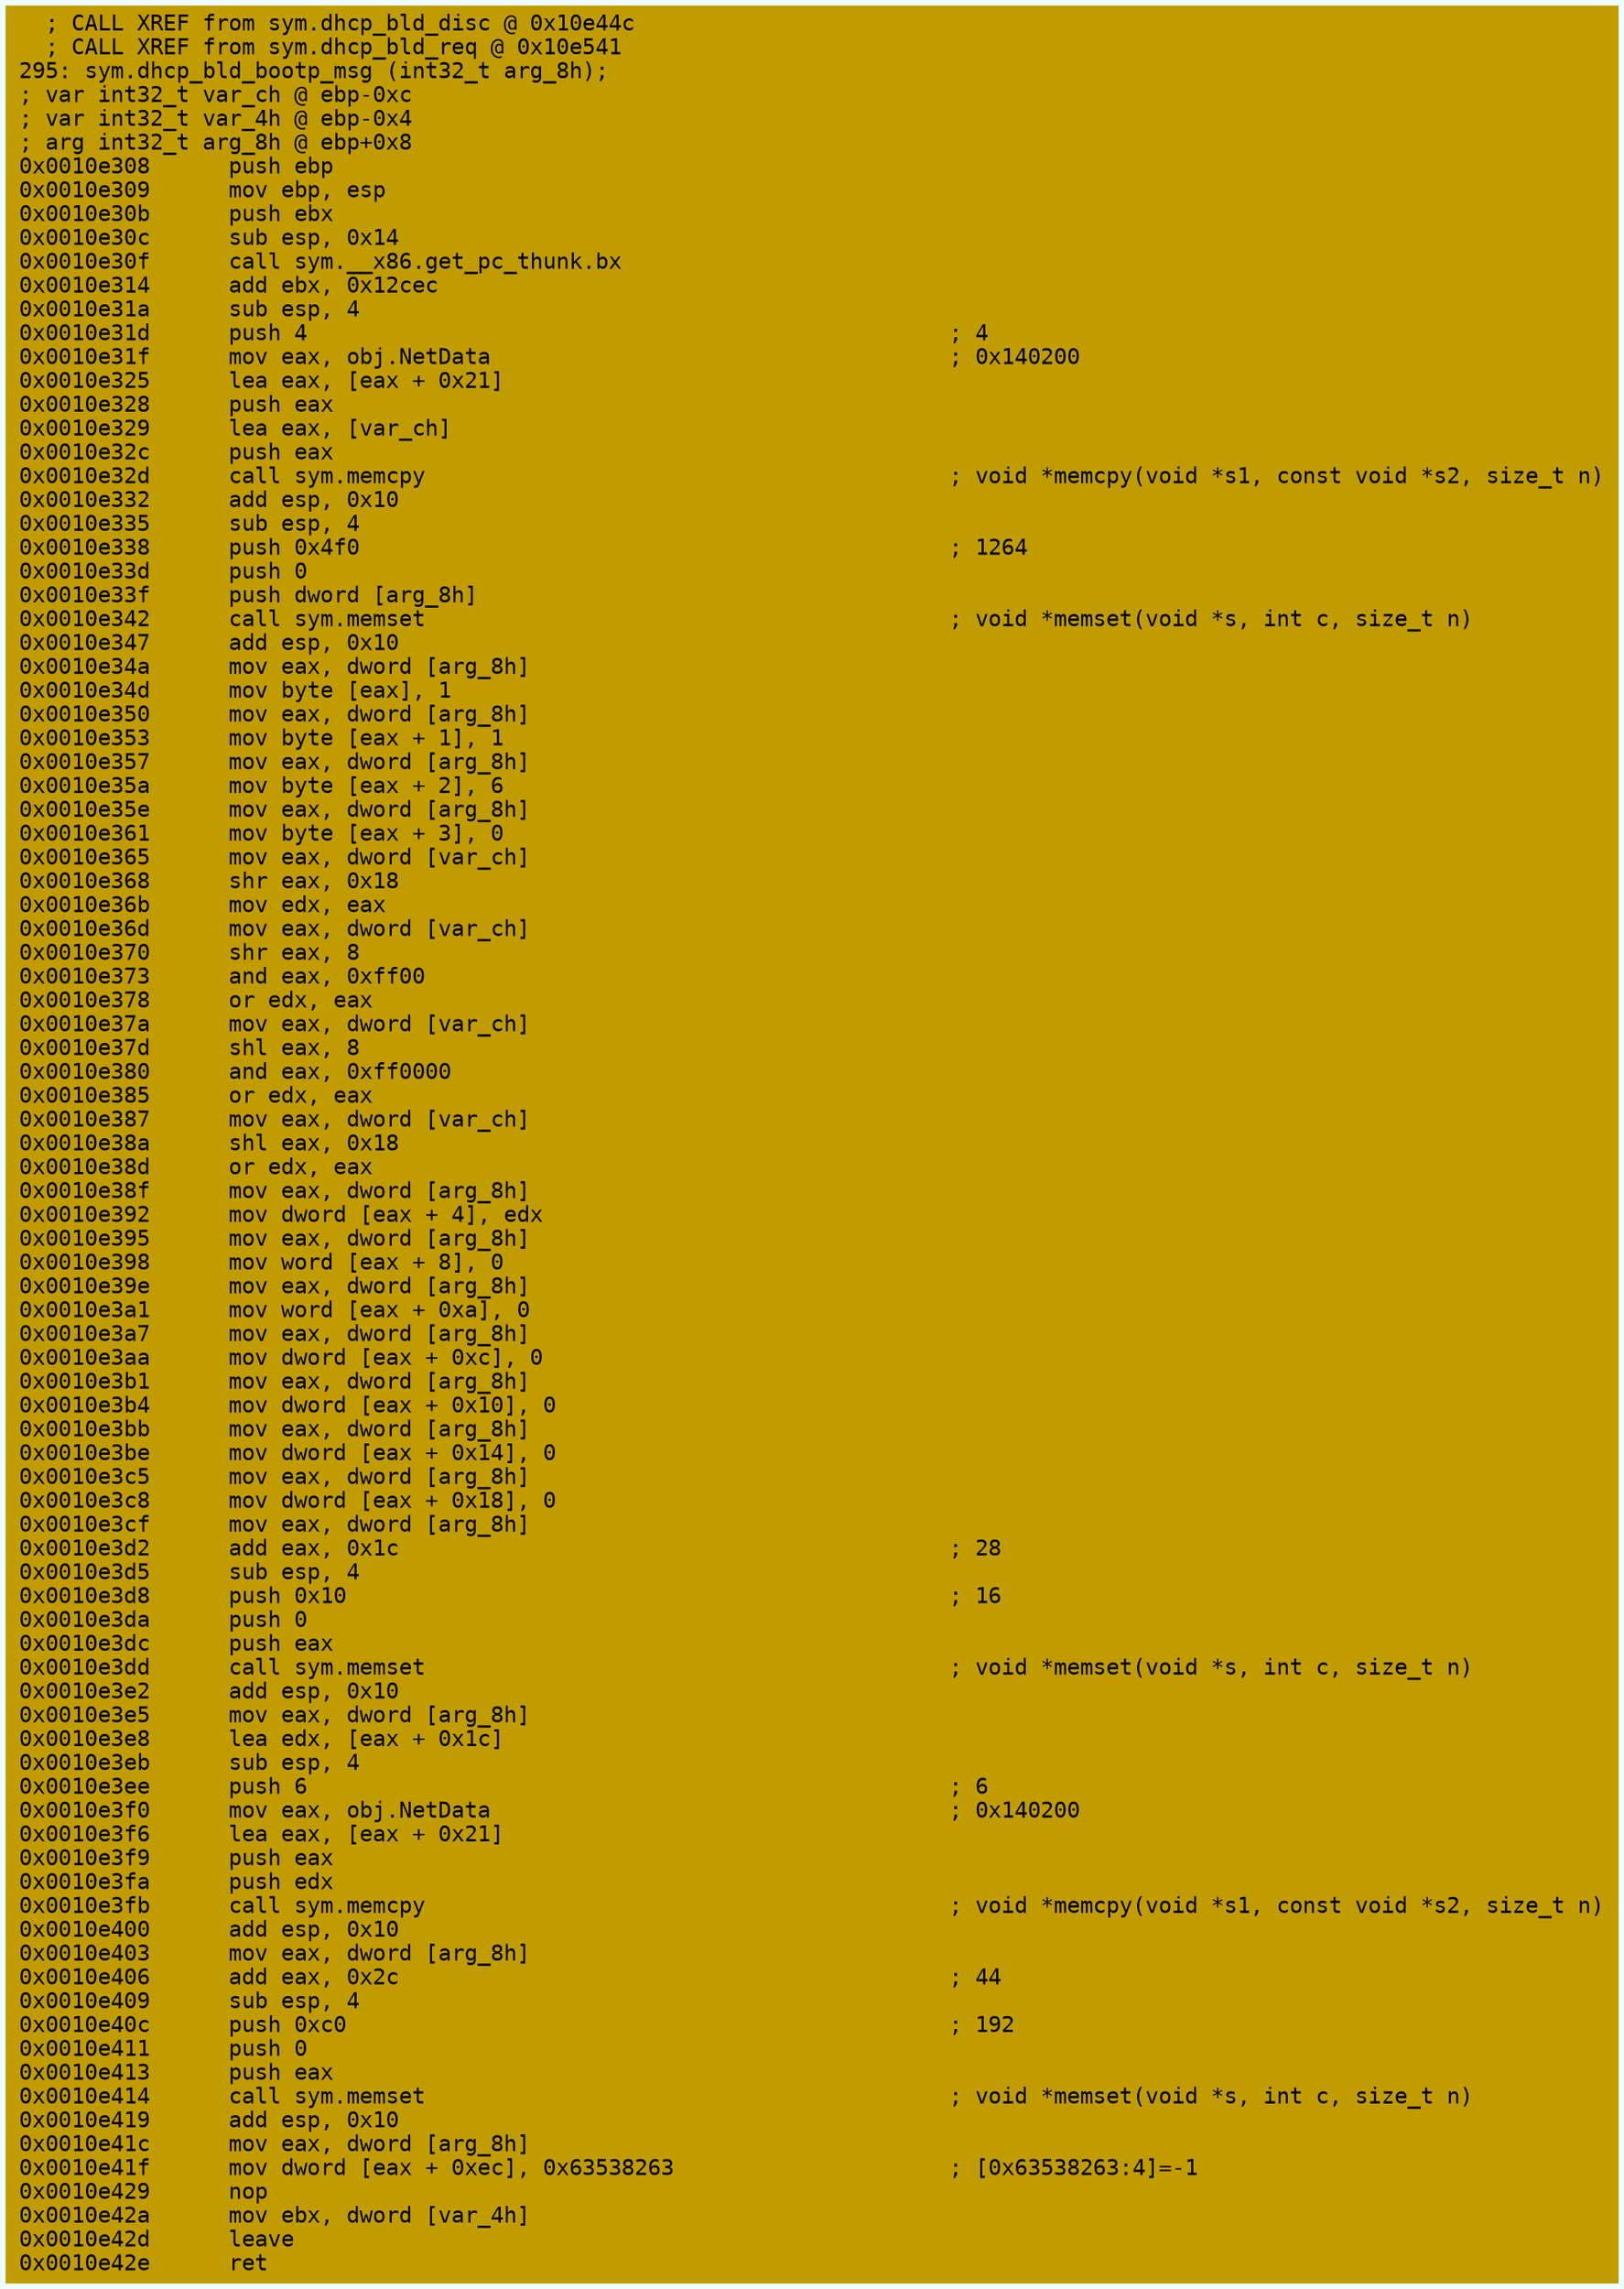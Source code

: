 digraph code {
	graph [bgcolor=azure fontsize=8 fontname="Courier" splines="ortho"];
	node [fillcolor=gray style=filled shape=box];
	edge [arrowhead="normal"];
	"0x0010e308" [URL="sym.dhcp_bld_bootp_msg/0x0010e308", fillcolor="#c19c00",color="#c19c00", fontname="Courier",label="  ; CALL XREF from sym.dhcp_bld_disc @ 0x10e44c\l  ; CALL XREF from sym.dhcp_bld_req @ 0x10e541\l295: sym.dhcp_bld_bootp_msg (int32_t arg_8h);\l; var int32_t var_ch @ ebp-0xc\l; var int32_t var_4h @ ebp-0x4\l; arg int32_t arg_8h @ ebp+0x8\l0x0010e308      push ebp\l0x0010e309      mov ebp, esp\l0x0010e30b      push ebx\l0x0010e30c      sub esp, 0x14\l0x0010e30f      call sym.__x86.get_pc_thunk.bx\l0x0010e314      add ebx, 0x12cec\l0x0010e31a      sub esp, 4\l0x0010e31d      push 4                                                 ; 4\l0x0010e31f      mov eax, obj.NetData                                   ; 0x140200\l0x0010e325      lea eax, [eax + 0x21]\l0x0010e328      push eax\l0x0010e329      lea eax, [var_ch]\l0x0010e32c      push eax\l0x0010e32d      call sym.memcpy                                        ; void *memcpy(void *s1, const void *s2, size_t n)\l0x0010e332      add esp, 0x10\l0x0010e335      sub esp, 4\l0x0010e338      push 0x4f0                                             ; 1264\l0x0010e33d      push 0\l0x0010e33f      push dword [arg_8h]\l0x0010e342      call sym.memset                                        ; void *memset(void *s, int c, size_t n)\l0x0010e347      add esp, 0x10\l0x0010e34a      mov eax, dword [arg_8h]\l0x0010e34d      mov byte [eax], 1\l0x0010e350      mov eax, dword [arg_8h]\l0x0010e353      mov byte [eax + 1], 1\l0x0010e357      mov eax, dword [arg_8h]\l0x0010e35a      mov byte [eax + 2], 6\l0x0010e35e      mov eax, dword [arg_8h]\l0x0010e361      mov byte [eax + 3], 0\l0x0010e365      mov eax, dword [var_ch]\l0x0010e368      shr eax, 0x18\l0x0010e36b      mov edx, eax\l0x0010e36d      mov eax, dword [var_ch]\l0x0010e370      shr eax, 8\l0x0010e373      and eax, 0xff00\l0x0010e378      or edx, eax\l0x0010e37a      mov eax, dword [var_ch]\l0x0010e37d      shl eax, 8\l0x0010e380      and eax, 0xff0000\l0x0010e385      or edx, eax\l0x0010e387      mov eax, dword [var_ch]\l0x0010e38a      shl eax, 0x18\l0x0010e38d      or edx, eax\l0x0010e38f      mov eax, dword [arg_8h]\l0x0010e392      mov dword [eax + 4], edx\l0x0010e395      mov eax, dword [arg_8h]\l0x0010e398      mov word [eax + 8], 0\l0x0010e39e      mov eax, dword [arg_8h]\l0x0010e3a1      mov word [eax + 0xa], 0\l0x0010e3a7      mov eax, dword [arg_8h]\l0x0010e3aa      mov dword [eax + 0xc], 0\l0x0010e3b1      mov eax, dword [arg_8h]\l0x0010e3b4      mov dword [eax + 0x10], 0\l0x0010e3bb      mov eax, dword [arg_8h]\l0x0010e3be      mov dword [eax + 0x14], 0\l0x0010e3c5      mov eax, dword [arg_8h]\l0x0010e3c8      mov dword [eax + 0x18], 0\l0x0010e3cf      mov eax, dword [arg_8h]\l0x0010e3d2      add eax, 0x1c                                          ; 28\l0x0010e3d5      sub esp, 4\l0x0010e3d8      push 0x10                                              ; 16\l0x0010e3da      push 0\l0x0010e3dc      push eax\l0x0010e3dd      call sym.memset                                        ; void *memset(void *s, int c, size_t n)\l0x0010e3e2      add esp, 0x10\l0x0010e3e5      mov eax, dword [arg_8h]\l0x0010e3e8      lea edx, [eax + 0x1c]\l0x0010e3eb      sub esp, 4\l0x0010e3ee      push 6                                                 ; 6\l0x0010e3f0      mov eax, obj.NetData                                   ; 0x140200\l0x0010e3f6      lea eax, [eax + 0x21]\l0x0010e3f9      push eax\l0x0010e3fa      push edx\l0x0010e3fb      call sym.memcpy                                        ; void *memcpy(void *s1, const void *s2, size_t n)\l0x0010e400      add esp, 0x10\l0x0010e403      mov eax, dword [arg_8h]\l0x0010e406      add eax, 0x2c                                          ; 44\l0x0010e409      sub esp, 4\l0x0010e40c      push 0xc0                                              ; 192\l0x0010e411      push 0\l0x0010e413      push eax\l0x0010e414      call sym.memset                                        ; void *memset(void *s, int c, size_t n)\l0x0010e419      add esp, 0x10\l0x0010e41c      mov eax, dword [arg_8h]\l0x0010e41f      mov dword [eax + 0xec], 0x63538263                     ; [0x63538263:4]=-1\l0x0010e429      nop\l0x0010e42a      mov ebx, dword [var_4h]\l0x0010e42d      leave\l0x0010e42e      ret\l"]
}
